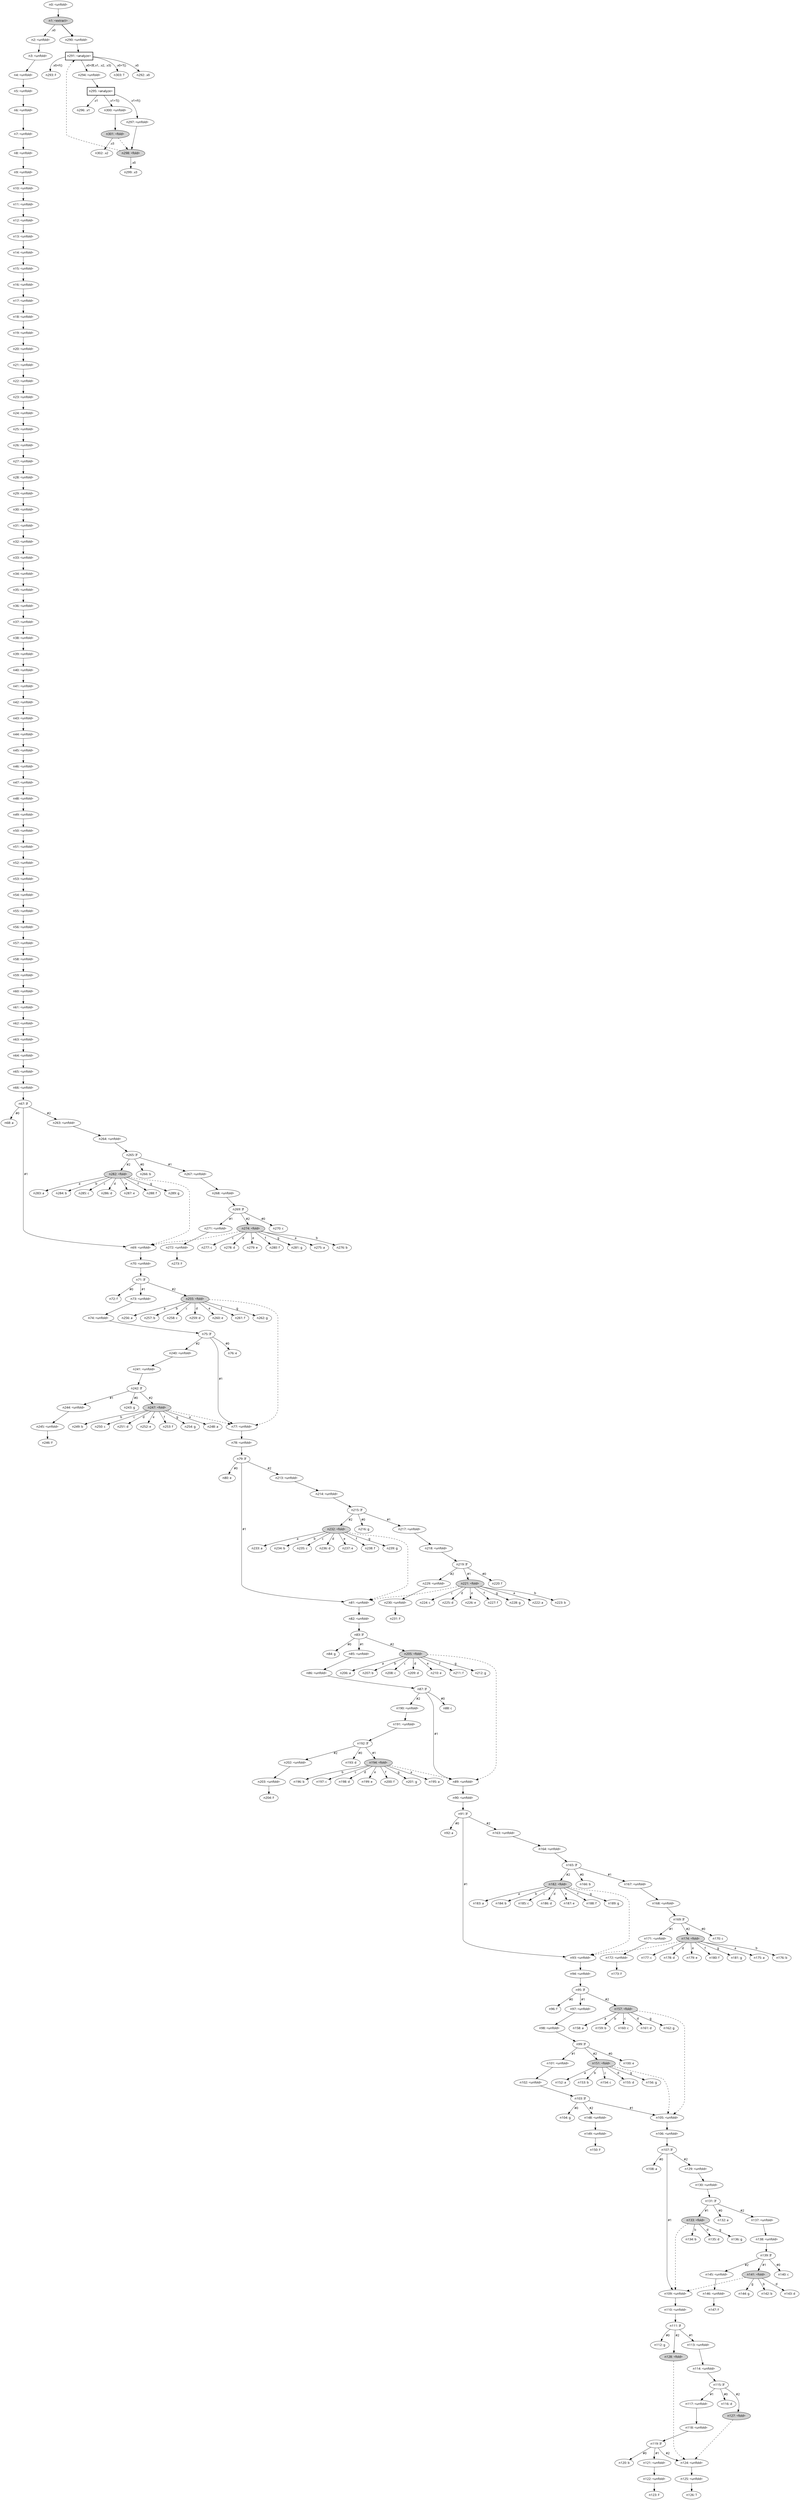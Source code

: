 digraph {
    node [fontname="bold helvetica"];
    edge [fontname="bold helvetica"];
    n0 [label="n0: <unfold>"];
    n1 [label="n1: <extract>"] [style=filled];
    n0 -> n1;
    n2 [label="n2: <unfold>"];
    n1 -> n2 [label=" .v0 "];
    n3 [label="n3: <unfold>"];
    n2 -> n3;
    n4 [label="n4: <unfold>"];
    n3 -> n4;
    n5 [label="n5: <unfold>"];
    n4 -> n5;
    n6 [label="n6: <unfold>"];
    n5 -> n6;
    n7 [label="n7: <unfold>"];
    n6 -> n7;
    n8 [label="n8: <unfold>"];
    n7 -> n8;
    n9 [label="n9: <unfold>"];
    n8 -> n9;
    n10 [label="n10: <unfold>"];
    n9 -> n10;
    n11 [label="n11: <unfold>"];
    n10 -> n11;
    n12 [label="n12: <unfold>"];
    n11 -> n12;
    n13 [label="n13: <unfold>"];
    n12 -> n13;
    n14 [label="n14: <unfold>"];
    n13 -> n14;
    n15 [label="n15: <unfold>"];
    n14 -> n15;
    n16 [label="n16: <unfold>"];
    n15 -> n16;
    n17 [label="n17: <unfold>"];
    n16 -> n17;
    n18 [label="n18: <unfold>"];
    n17 -> n18;
    n19 [label="n19: <unfold>"];
    n18 -> n19;
    n20 [label="n20: <unfold>"];
    n19 -> n20;
    n21 [label="n21: <unfold>"];
    n20 -> n21;
    n22 [label="n22: <unfold>"];
    n21 -> n22;
    n23 [label="n23: <unfold>"];
    n22 -> n23;
    n24 [label="n24: <unfold>"];
    n23 -> n24;
    n25 [label="n25: <unfold>"];
    n24 -> n25;
    n26 [label="n26: <unfold>"];
    n25 -> n26;
    n27 [label="n27: <unfold>"];
    n26 -> n27;
    n28 [label="n28: <unfold>"];
    n27 -> n28;
    n29 [label="n29: <unfold>"];
    n28 -> n29;
    n30 [label="n30: <unfold>"];
    n29 -> n30;
    n31 [label="n31: <unfold>"];
    n30 -> n31;
    n32 [label="n32: <unfold>"];
    n31 -> n32;
    n33 [label="n33: <unfold>"];
    n32 -> n33;
    n34 [label="n34: <unfold>"];
    n33 -> n34;
    n35 [label="n35: <unfold>"];
    n34 -> n35;
    n36 [label="n36: <unfold>"];
    n35 -> n36;
    n37 [label="n37: <unfold>"];
    n36 -> n37;
    n38 [label="n38: <unfold>"];
    n37 -> n38;
    n39 [label="n39: <unfold>"];
    n38 -> n39;
    n40 [label="n40: <unfold>"];
    n39 -> n40;
    n41 [label="n41: <unfold>"];
    n40 -> n41;
    n42 [label="n42: <unfold>"];
    n41 -> n42;
    n43 [label="n43: <unfold>"];
    n42 -> n43;
    n44 [label="n44: <unfold>"];
    n43 -> n44;
    n45 [label="n45: <unfold>"];
    n44 -> n45;
    n46 [label="n46: <unfold>"];
    n45 -> n46;
    n47 [label="n47: <unfold>"];
    n46 -> n47;
    n48 [label="n48: <unfold>"];
    n47 -> n48;
    n49 [label="n49: <unfold>"];
    n48 -> n49;
    n50 [label="n50: <unfold>"];
    n49 -> n50;
    n51 [label="n51: <unfold>"];
    n50 -> n51;
    n52 [label="n52: <unfold>"];
    n51 -> n52;
    n53 [label="n53: <unfold>"];
    n52 -> n53;
    n54 [label="n54: <unfold>"];
    n53 -> n54;
    n55 [label="n55: <unfold>"];
    n54 -> n55;
    n56 [label="n56: <unfold>"];
    n55 -> n56;
    n57 [label="n57: <unfold>"];
    n56 -> n57;
    n58 [label="n58: <unfold>"];
    n57 -> n58;
    n59 [label="n59: <unfold>"];
    n58 -> n59;
    n60 [label="n60: <unfold>"];
    n59 -> n60;
    n61 [label="n61: <unfold>"];
    n60 -> n61;
    n62 [label="n62: <unfold>"];
    n61 -> n62;
    n63 [label="n63: <unfold>"];
    n62 -> n63;
    n64 [label="n64: <unfold>"];
    n63 -> n64;
    n65 [label="n65: <unfold>"];
    n64 -> n65;
    n66 [label="n66: <unfold>"];
    n65 -> n66;
    n67 [label="n67: If"];
    n66 -> n67;
    n68 [label="n68: a"];
    n67 -> n68 [label=" #0 "];
    n69 [label="n69: <unfold>"];
    n67 -> n69 [label=" #1 "];
    n70 [label="n70: <unfold>"];
    n69 -> n70;
    n71 [label="n71: If"];
    n70 -> n71;
    n72 [label="n72: f"];
    n71 -> n72 [label=" #0 "];
    n73 [label="n73: <unfold>"];
    n71 -> n73 [label=" #1 "];
    n74 [label="n74: <unfold>"];
    n73 -> n74;
    n75 [label="n75: If"];
    n74 -> n75;
    n76 [label="n76: e"];
    n75 -> n76 [label=" #0 "];
    n77 [label="n77: <unfold>"];
    n75 -> n77 [label=" #1 "];
    n78 [label="n78: <unfold>"];
    n77 -> n78;
    n79 [label="n79: If"];
    n78 -> n79;
    n80 [label="n80: e"];
    n79 -> n80 [label=" #0 "];
    n81 [label="n81: <unfold>"];
    n79 -> n81 [label=" #1 "];
    n82 [label="n82: <unfold>"];
    n81 -> n82;
    n83 [label="n83: If"];
    n82 -> n83;
    n84 [label="n84: g"];
    n83 -> n84 [label=" #0 "];
    n85 [label="n85: <unfold>"];
    n83 -> n85 [label=" #1 "];
    n86 [label="n86: <unfold>"];
    n85 -> n86;
    n87 [label="n87: If"];
    n86 -> n87;
    n88 [label="n88: c"];
    n87 -> n88 [label=" #0 "];
    n89 [label="n89: <unfold>"];
    n87 -> n89 [label=" #1 "];
    n90 [label="n90: <unfold>"];
    n89 -> n90;
    n91 [label="n91: If"];
    n90 -> n91;
    n92 [label="n92: a"];
    n91 -> n92 [label=" #0 "];
    n93 [label="n93: <unfold>"];
    n91 -> n93 [label=" #1 "];
    n94 [label="n94: <unfold>"];
    n93 -> n94;
    n95 [label="n95: If"];
    n94 -> n95;
    n96 [label="n96: f"];
    n95 -> n96 [label=" #0 "];
    n97 [label="n97: <unfold>"];
    n95 -> n97 [label=" #1 "];
    n98 [label="n98: <unfold>"];
    n97 -> n98;
    n99 [label="n99: If"];
    n98 -> n99;
    n100 [label="n100: e"];
    n99 -> n100 [label=" #0 "];
    n101 [label="n101: <unfold>"];
    n99 -> n101 [label=" #1 "];
    n102 [label="n102: <unfold>"];
    n101 -> n102;
    n103 [label="n103: If"];
    n102 -> n103;
    n104 [label="n104: g"];
    n103 -> n104 [label=" #0 "];
    n105 [label="n105: <unfold>"];
    n103 -> n105 [label=" #1 "];
    n106 [label="n106: <unfold>"];
    n105 -> n106;
    n107 [label="n107: If"];
    n106 -> n107;
    n108 [label="n108: a"];
    n107 -> n108 [label=" #0 "];
    n109 [label="n109: <unfold>"];
    n107 -> n109 [label=" #1 "];
    n110 [label="n110: <unfold>"];
    n109 -> n110;
    n111 [label="n111: If"];
    n110 -> n111;
    n112 [label="n112: g"];
    n111 -> n112 [label=" #0 "];
    n113 [label="n113: <unfold>"];
    n111 -> n113 [label=" #1 "];
    n114 [label="n114: <unfold>"];
    n113 -> n114;
    n115 [label="n115: If"];
    n114 -> n115;
    n116 [label="n116: d"];
    n115 -> n116 [label=" #0 "];
    n117 [label="n117: <unfold>"];
    n115 -> n117 [label=" #1 "];
    n118 [label="n118: <unfold>"];
    n117 -> n118;
    n119 [label="n119: If"];
    n118 -> n119;
    n120 [label="n120: b"];
    n119 -> n120 [label=" #0 "];
    n121 [label="n121: <unfold>"];
    n119 -> n121 [label=" #1 "];
    n122 [label="n122: <unfold>"];
    n121 -> n122;
    n123 [label="n123: F"];
    n122 -> n123;
    n124 [label="n124: <unfold>"];
    n119 -> n124 [label=" #2 "];
    n125 [label="n125: <unfold>"];
    n124 -> n125;
    n126 [label="n126: T"];
    n125 -> n126;
    n127 [label="n127: <fold>"] [style=filled];
    n115 -> n127 [label=" #2 "];
    n127 -> n124 [style=dashed];
    n128 [label="n128: <fold>"] [style=filled];
    n111 -> n128 [label=" #2 "];
    n128 -> n124 [style=dashed];
    n129 [label="n129: <unfold>"];
    n107 -> n129 [label=" #2 "];
    n130 [label="n130: <unfold>"];
    n129 -> n130;
    n131 [label="n131: If"];
    n130 -> n131;
    n132 [label="n132: a"];
    n131 -> n132 [label=" #0 "];
    n133 [label="n133: <fold>"] [style=filled];
    n131 -> n133 [label=" #1 "];
    n133 -> n109 [style=dashed];
    n134 [label="n134: b"];
    n133 -> n134 [label=" b "];
    n135 [label="n135: d"];
    n133 -> n135 [label=" d "];
    n136 [label="n136: g"];
    n133 -> n136 [label=" g "];
    n137 [label="n137: <unfold>"];
    n131 -> n137 [label=" #2 "];
    n138 [label="n138: <unfold>"];
    n137 -> n138;
    n139 [label="n139: If"];
    n138 -> n139;
    n140 [label="n140: c"];
    n139 -> n140 [label=" #0 "];
    n141 [label="n141: <fold>"] [style=filled];
    n139 -> n141 [label=" #1 "];
    n141 -> n109 [style=dashed];
    n142 [label="n142: b"];
    n141 -> n142 [label=" b "];
    n143 [label="n143: d"];
    n141 -> n143 [label=" d "];
    n144 [label="n144: g"];
    n141 -> n144 [label=" g "];
    n145 [label="n145: <unfold>"];
    n139 -> n145 [label=" #2 "];
    n146 [label="n146: <unfold>"];
    n145 -> n146;
    n147 [label="n147: F"];
    n146 -> n147;
    n148 [label="n148: <unfold>"];
    n103 -> n148 [label=" #2 "];
    n149 [label="n149: <unfold>"];
    n148 -> n149;
    n150 [label="n150: F"];
    n149 -> n150;
    n151 [label="n151: <fold>"] [style=filled];
    n99 -> n151 [label=" #2 "];
    n151 -> n105 [style=dashed];
    n152 [label="n152: a"];
    n151 -> n152 [label=" a "];
    n153 [label="n153: b"];
    n151 -> n153 [label=" b "];
    n154 [label="n154: c"];
    n151 -> n154 [label=" c "];
    n155 [label="n155: d"];
    n151 -> n155 [label=" d "];
    n156 [label="n156: g"];
    n151 -> n156 [label=" g "];
    n157 [label="n157: <fold>"] [style=filled];
    n95 -> n157 [label=" #2 "];
    n157 -> n105 [style=dashed];
    n158 [label="n158: a"];
    n157 -> n158 [label=" a "];
    n159 [label="n159: b"];
    n157 -> n159 [label=" b "];
    n160 [label="n160: c"];
    n157 -> n160 [label=" c "];
    n161 [label="n161: d"];
    n157 -> n161 [label=" d "];
    n162 [label="n162: g"];
    n157 -> n162 [label=" g "];
    n163 [label="n163: <unfold>"];
    n91 -> n163 [label=" #2 "];
    n164 [label="n164: <unfold>"];
    n163 -> n164;
    n165 [label="n165: If"];
    n164 -> n165;
    n166 [label="n166: b"];
    n165 -> n166 [label=" #0 "];
    n167 [label="n167: <unfold>"];
    n165 -> n167 [label=" #1 "];
    n168 [label="n168: <unfold>"];
    n167 -> n168;
    n169 [label="n169: If"];
    n168 -> n169;
    n170 [label="n170: c"];
    n169 -> n170 [label=" #0 "];
    n171 [label="n171: <unfold>"];
    n169 -> n171 [label=" #1 "];
    n172 [label="n172: <unfold>"];
    n171 -> n172;
    n173 [label="n173: F"];
    n172 -> n173;
    n174 [label="n174: <fold>"] [style=filled];
    n169 -> n174 [label=" #2 "];
    n174 -> n93 [style=dashed];
    n175 [label="n175: a"];
    n174 -> n175 [label=" a "];
    n176 [label="n176: b"];
    n174 -> n176 [label=" b "];
    n177 [label="n177: c"];
    n174 -> n177 [label=" c "];
    n178 [label="n178: d"];
    n174 -> n178 [label=" d "];
    n179 [label="n179: e"];
    n174 -> n179 [label=" e "];
    n180 [label="n180: f"];
    n174 -> n180 [label=" f "];
    n181 [label="n181: g"];
    n174 -> n181 [label=" g "];
    n182 [label="n182: <fold>"] [style=filled];
    n165 -> n182 [label=" #2 "];
    n182 -> n93 [style=dashed];
    n183 [label="n183: a"];
    n182 -> n183 [label=" a "];
    n184 [label="n184: b"];
    n182 -> n184 [label=" b "];
    n185 [label="n185: c"];
    n182 -> n185 [label=" c "];
    n186 [label="n186: d"];
    n182 -> n186 [label=" d "];
    n187 [label="n187: e"];
    n182 -> n187 [label=" e "];
    n188 [label="n188: f"];
    n182 -> n188 [label=" f "];
    n189 [label="n189: g"];
    n182 -> n189 [label=" g "];
    n190 [label="n190: <unfold>"];
    n87 -> n190 [label=" #2 "];
    n191 [label="n191: <unfold>"];
    n190 -> n191;
    n192 [label="n192: If"];
    n191 -> n192;
    n193 [label="n193: d"];
    n192 -> n193 [label=" #0 "];
    n194 [label="n194: <fold>"] [style=filled];
    n192 -> n194 [label=" #1 "];
    n194 -> n89 [style=dashed];
    n195 [label="n195: a"];
    n194 -> n195 [label=" a "];
    n196 [label="n196: b"];
    n194 -> n196 [label=" b "];
    n197 [label="n197: c"];
    n194 -> n197 [label=" c "];
    n198 [label="n198: d"];
    n194 -> n198 [label=" d "];
    n199 [label="n199: e"];
    n194 -> n199 [label=" e "];
    n200 [label="n200: f"];
    n194 -> n200 [label=" f "];
    n201 [label="n201: g"];
    n194 -> n201 [label=" g "];
    n202 [label="n202: <unfold>"];
    n192 -> n202 [label=" #2 "];
    n203 [label="n203: <unfold>"];
    n202 -> n203;
    n204 [label="n204: F"];
    n203 -> n204;
    n205 [label="n205: <fold>"] [style=filled];
    n83 -> n205 [label=" #2 "];
    n205 -> n89 [style=dashed];
    n206 [label="n206: a"];
    n205 -> n206 [label=" a "];
    n207 [label="n207: b"];
    n205 -> n207 [label=" b "];
    n208 [label="n208: c"];
    n205 -> n208 [label=" c "];
    n209 [label="n209: d"];
    n205 -> n209 [label=" d "];
    n210 [label="n210: e"];
    n205 -> n210 [label=" e "];
    n211 [label="n211: f"];
    n205 -> n211 [label=" f "];
    n212 [label="n212: g"];
    n205 -> n212 [label=" g "];
    n213 [label="n213: <unfold>"];
    n79 -> n213 [label=" #2 "];
    n214 [label="n214: <unfold>"];
    n213 -> n214;
    n215 [label="n215: If"];
    n214 -> n215;
    n216 [label="n216: g"];
    n215 -> n216 [label=" #0 "];
    n217 [label="n217: <unfold>"];
    n215 -> n217 [label=" #1 "];
    n218 [label="n218: <unfold>"];
    n217 -> n218;
    n219 [label="n219: If"];
    n218 -> n219;
    n220 [label="n220: f"];
    n219 -> n220 [label=" #0 "];
    n221 [label="n221: <fold>"] [style=filled];
    n219 -> n221 [label=" #1 "];
    n221 -> n81 [style=dashed];
    n222 [label="n222: a"];
    n221 -> n222 [label=" a "];
    n223 [label="n223: b"];
    n221 -> n223 [label=" b "];
    n224 [label="n224: c"];
    n221 -> n224 [label=" c "];
    n225 [label="n225: d"];
    n221 -> n225 [label=" d "];
    n226 [label="n226: e"];
    n221 -> n226 [label=" e "];
    n227 [label="n227: f"];
    n221 -> n227 [label=" f "];
    n228 [label="n228: g"];
    n221 -> n228 [label=" g "];
    n229 [label="n229: <unfold>"];
    n219 -> n229 [label=" #2 "];
    n230 [label="n230: <unfold>"];
    n229 -> n230;
    n231 [label="n231: F"];
    n230 -> n231;
    n232 [label="n232: <fold>"] [style=filled];
    n215 -> n232 [label=" #2 "];
    n232 -> n81 [style=dashed];
    n233 [label="n233: a"];
    n232 -> n233 [label=" a "];
    n234 [label="n234: b"];
    n232 -> n234 [label=" b "];
    n235 [label="n235: c"];
    n232 -> n235 [label=" c "];
    n236 [label="n236: d"];
    n232 -> n236 [label=" d "];
    n237 [label="n237: e"];
    n232 -> n237 [label=" e "];
    n238 [label="n238: f"];
    n232 -> n238 [label=" f "];
    n239 [label="n239: g"];
    n232 -> n239 [label=" g "];
    n240 [label="n240: <unfold>"];
    n75 -> n240 [label=" #2 "];
    n241 [label="n241: <unfold>"];
    n240 -> n241;
    n242 [label="n242: If"];
    n241 -> n242;
    n243 [label="n243: g"];
    n242 -> n243 [label=" #0 "];
    n244 [label="n244: <unfold>"];
    n242 -> n244 [label=" #1 "];
    n245 [label="n245: <unfold>"];
    n244 -> n245;
    n246 [label="n246: F"];
    n245 -> n246;
    n247 [label="n247: <fold>"] [style=filled];
    n242 -> n247 [label=" #2 "];
    n247 -> n77 [style=dashed];
    n248 [label="n248: a"];
    n247 -> n248 [label=" a "];
    n249 [label="n249: b"];
    n247 -> n249 [label=" b "];
    n250 [label="n250: c"];
    n247 -> n250 [label=" c "];
    n251 [label="n251: d"];
    n247 -> n251 [label=" d "];
    n252 [label="n252: e"];
    n247 -> n252 [label=" e "];
    n253 [label="n253: f"];
    n247 -> n253 [label=" f "];
    n254 [label="n254: g"];
    n247 -> n254 [label=" g "];
    n255 [label="n255: <fold>"] [style=filled];
    n71 -> n255 [label=" #2 "];
    n255 -> n77 [style=dashed];
    n256 [label="n256: a"];
    n255 -> n256 [label=" a "];
    n257 [label="n257: b"];
    n255 -> n257 [label=" b "];
    n258 [label="n258: c"];
    n255 -> n258 [label=" c "];
    n259 [label="n259: d"];
    n255 -> n259 [label=" d "];
    n260 [label="n260: e"];
    n255 -> n260 [label=" e "];
    n261 [label="n261: f"];
    n255 -> n261 [label=" f "];
    n262 [label="n262: g"];
    n255 -> n262 [label=" g "];
    n263 [label="n263: <unfold>"];
    n67 -> n263 [label=" #2 "];
    n264 [label="n264: <unfold>"];
    n263 -> n264;
    n265 [label="n265: If"];
    n264 -> n265;
    n266 [label="n266: b"];
    n265 -> n266 [label=" #0 "];
    n267 [label="n267: <unfold>"];
    n265 -> n267 [label=" #1 "];
    n268 [label="n268: <unfold>"];
    n267 -> n268;
    n269 [label="n269: If"];
    n268 -> n269;
    n270 [label="n270: c"];
    n269 -> n270 [label=" #0 "];
    n271 [label="n271: <unfold>"];
    n269 -> n271 [label=" #1 "];
    n272 [label="n272: <unfold>"];
    n271 -> n272;
    n273 [label="n273: F"];
    n272 -> n273;
    n274 [label="n274: <fold>"] [style=filled];
    n269 -> n274 [label=" #2 "];
    n274 -> n69 [style=dashed];
    n275 [label="n275: a"];
    n274 -> n275 [label=" a "];
    n276 [label="n276: b"];
    n274 -> n276 [label=" b "];
    n277 [label="n277: c"];
    n274 -> n277 [label=" c "];
    n278 [label="n278: d"];
    n274 -> n278 [label=" d "];
    n279 [label="n279: e"];
    n274 -> n279 [label=" e "];
    n280 [label="n280: f"];
    n274 -> n280 [label=" f "];
    n281 [label="n281: g"];
    n274 -> n281 [label=" g "];
    n282 [label="n282: <fold>"] [style=filled];
    n265 -> n282 [label=" #2 "];
    n282 -> n69 [style=dashed];
    n283 [label="n283: a"];
    n282 -> n283 [label=" a "];
    n284 [label="n284: b"];
    n282 -> n284 [label=" b "];
    n285 [label="n285: c"];
    n282 -> n285 [label=" c "];
    n286 [label="n286: d"];
    n282 -> n286 [label=" d "];
    n287 [label="n287: e"];
    n282 -> n287 [label=" e "];
    n288 [label="n288: f"];
    n282 -> n288 [label=" f "];
    n289 [label="n289: g"];
    n282 -> n289 [label=" g "];
    n290 [label="n290: <unfold>"];
    n1 -> n290 [penwidth=1.7 arrowhead=dot];
    n291 [label="n291: <analyze>"] [shape=box style=bold];
    n290 -> n291;
    n292 [label="n292: .v0"];
    n291 -> n292 [label=" .v0 "];
    n293 [label="n293: F"];
    n291 -> n293 [label=" .v0=F() "];
    n294 [label="n294: <unfold>"];
    n291 -> n294 [label=" .v0=If(.v1, .v2, .v3) "];
    n295 [label="n295: <analyze>"] [shape=box style=bold];
    n294 -> n295;
    n296 [label="n296: .v1"];
    n295 -> n296 [label=" .v1 "];
    n297 [label="n297: <unfold>"];
    n295 -> n297 [label=" .v1=F() "];
    n298 [label="n298: <fold>"] [style=filled];
    n297 -> n298;
    n298 -> n291 [style=dashed];
    n299 [label="n299: .v3"];
    n298 -> n299 [label=" .v0 "];
    n300 [label="n300: <unfold>"];
    n295 -> n300 [label=" .v1=T() "];
    n301 [label="n301: <fold>"] [style=filled];
    n300 -> n301;
    n301 -> n298 [style=dashed];
    n302 [label="n302: .v2"];
    n301 -> n302 [label=" .v3 "];
    n303 [label="n303: T"];
    n291 -> n303 [label=" .v0=T() "];
}
